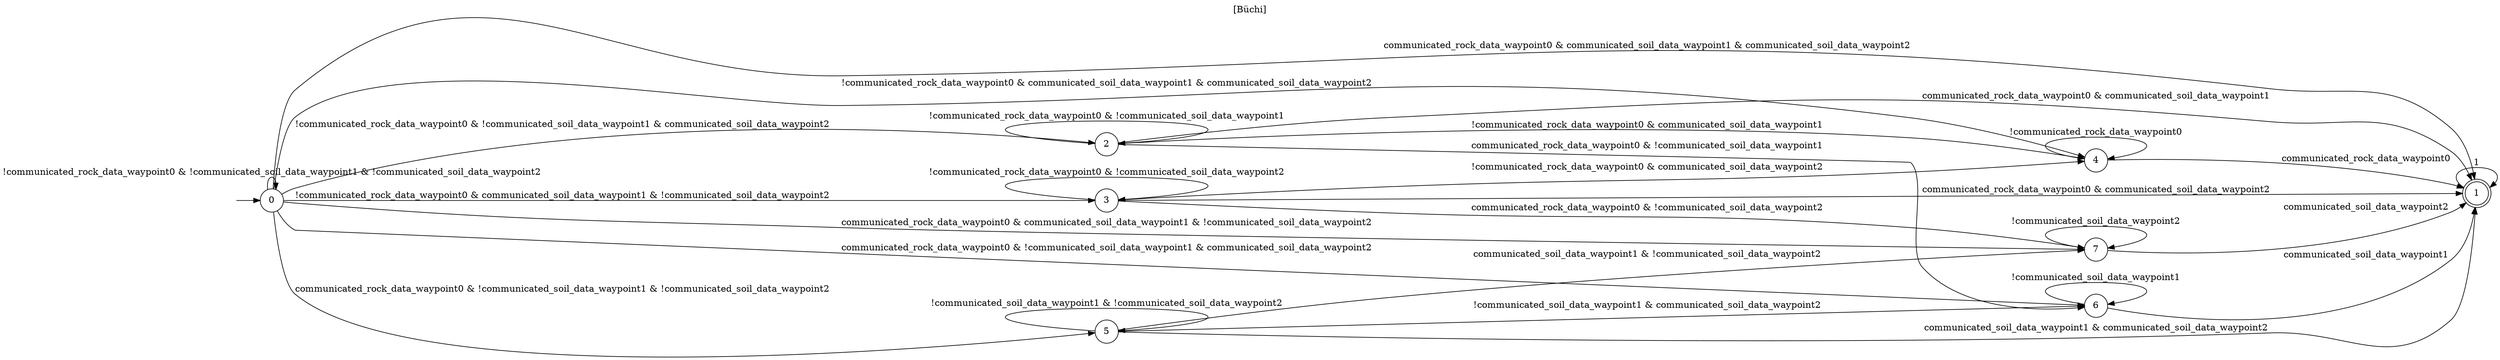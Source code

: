 digraph "" {
  rankdir=LR
  label="[Büchi]"
  labelloc="t"
  node [shape="circle"]
  I [label="", style=invis, width=0]
  I -> 0
  0 [label="0"]
  0 -> 0 [label="!communicated_rock_data_waypoint0 & !communicated_soil_data_waypoint1 & !communicated_soil_data_waypoint2"]
  0 -> 1 [label="communicated_rock_data_waypoint0 & communicated_soil_data_waypoint1 & communicated_soil_data_waypoint2"]
  0 -> 2 [label="!communicated_rock_data_waypoint0 & !communicated_soil_data_waypoint1 & communicated_soil_data_waypoint2"]
  0 -> 3 [label="!communicated_rock_data_waypoint0 & communicated_soil_data_waypoint1 & !communicated_soil_data_waypoint2"]
  0 -> 4 [label="!communicated_rock_data_waypoint0 & communicated_soil_data_waypoint1 & communicated_soil_data_waypoint2"]
  0 -> 5 [label="communicated_rock_data_waypoint0 & !communicated_soil_data_waypoint1 & !communicated_soil_data_waypoint2"]
  0 -> 6 [label="communicated_rock_data_waypoint0 & !communicated_soil_data_waypoint1 & communicated_soil_data_waypoint2"]
  0 -> 7 [label="communicated_rock_data_waypoint0 & communicated_soil_data_waypoint1 & !communicated_soil_data_waypoint2"]
  1 [label="1", peripheries=2]
  1 -> 1 [label="1"]
  2 [label="2"]
  2 -> 1 [label="communicated_rock_data_waypoint0 & communicated_soil_data_waypoint1"]
  2 -> 2 [label="!communicated_rock_data_waypoint0 & !communicated_soil_data_waypoint1"]
  2 -> 4 [label="!communicated_rock_data_waypoint0 & communicated_soil_data_waypoint1"]
  2 -> 6 [label="communicated_rock_data_waypoint0 & !communicated_soil_data_waypoint1"]
  3 [label="3"]
  3 -> 1 [label="communicated_rock_data_waypoint0 & communicated_soil_data_waypoint2"]
  3 -> 3 [label="!communicated_rock_data_waypoint0 & !communicated_soil_data_waypoint2"]
  3 -> 4 [label="!communicated_rock_data_waypoint0 & communicated_soil_data_waypoint2"]
  3 -> 7 [label="communicated_rock_data_waypoint0 & !communicated_soil_data_waypoint2"]
  4 [label="4"]
  4 -> 1 [label="communicated_rock_data_waypoint0"]
  4 -> 4 [label="!communicated_rock_data_waypoint0"]
  5 [label="5"]
  5 -> 1 [label="communicated_soil_data_waypoint1 & communicated_soil_data_waypoint2"]
  5 -> 5 [label="!communicated_soil_data_waypoint1 & !communicated_soil_data_waypoint2"]
  5 -> 6 [label="!communicated_soil_data_waypoint1 & communicated_soil_data_waypoint2"]
  5 -> 7 [label="communicated_soil_data_waypoint1 & !communicated_soil_data_waypoint2"]
  6 [label="6"]
  6 -> 1 [label="communicated_soil_data_waypoint1"]
  6 -> 6 [label="!communicated_soil_data_waypoint1"]
  7 [label="7"]
  7 -> 1 [label="communicated_soil_data_waypoint2"]
  7 -> 7 [label="!communicated_soil_data_waypoint2"]
}
